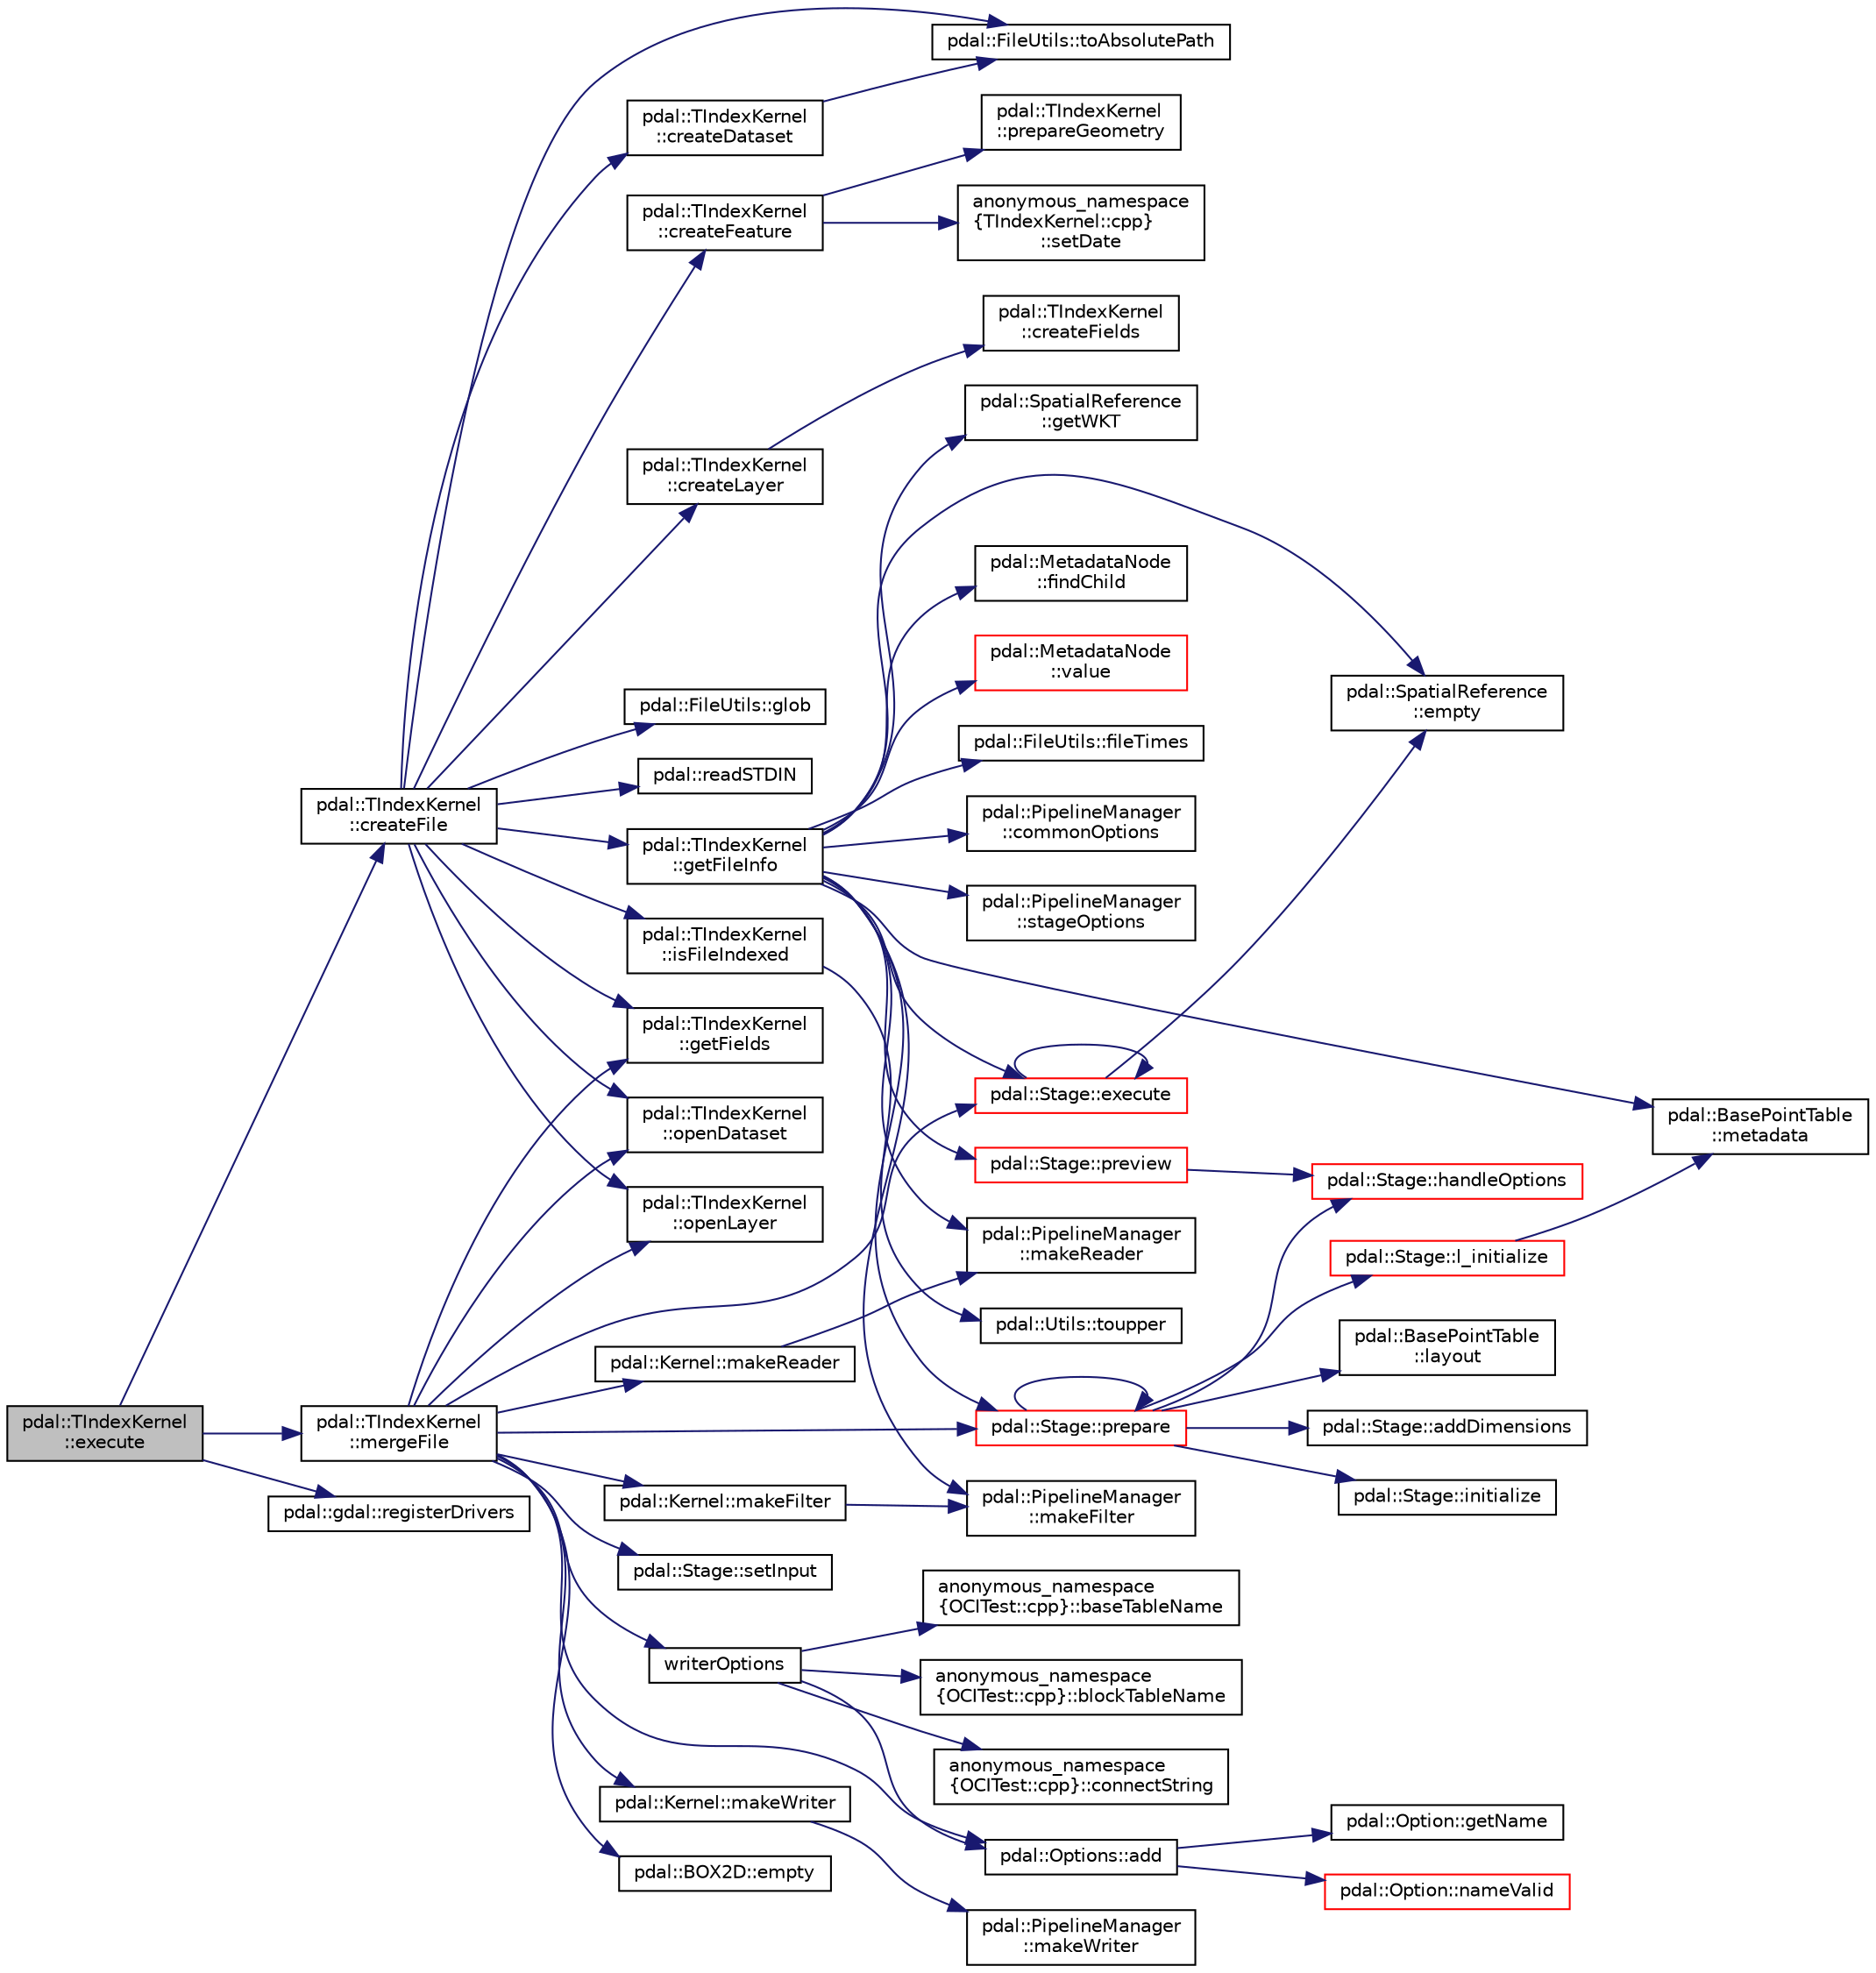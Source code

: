digraph "pdal::TIndexKernel::execute"
{
  edge [fontname="Helvetica",fontsize="10",labelfontname="Helvetica",labelfontsize="10"];
  node [fontname="Helvetica",fontsize="10",shape=record];
  rankdir="LR";
  Node1 [label="pdal::TIndexKernel\l::execute",height=0.2,width=0.4,color="black", fillcolor="grey75", style="filled", fontcolor="black"];
  Node1 -> Node2 [color="midnightblue",fontsize="10",style="solid",fontname="Helvetica"];
  Node2 [label="pdal::TIndexKernel\l::createFile",height=0.2,width=0.4,color="black", fillcolor="white", style="filled",URL="$classpdal_1_1TIndexKernel.html#a4b8641b118372c9dc004ff4ed105a91e"];
  Node2 -> Node3 [color="midnightblue",fontsize="10",style="solid",fontname="Helvetica"];
  Node3 [label="pdal::TIndexKernel\l::createDataset",height=0.2,width=0.4,color="black", fillcolor="white", style="filled",URL="$classpdal_1_1TIndexKernel.html#ae511de33f76a080bb05de2d55340e287"];
  Node3 -> Node4 [color="midnightblue",fontsize="10",style="solid",fontname="Helvetica"];
  Node4 [label="pdal::FileUtils::toAbsolutePath",height=0.2,width=0.4,color="black", fillcolor="white", style="filled",URL="$namespacepdal_1_1FileUtils.html#a538c47da3e98daa37d68b568ca849ac9"];
  Node2 -> Node5 [color="midnightblue",fontsize="10",style="solid",fontname="Helvetica"];
  Node5 [label="pdal::TIndexKernel\l::createFeature",height=0.2,width=0.4,color="black", fillcolor="white", style="filled",URL="$classpdal_1_1TIndexKernel.html#a537134537ce3d8768886338a6c1f0b64"];
  Node5 -> Node6 [color="midnightblue",fontsize="10",style="solid",fontname="Helvetica"];
  Node6 [label="pdal::TIndexKernel\l::prepareGeometry",height=0.2,width=0.4,color="black", fillcolor="white", style="filled",URL="$classpdal_1_1TIndexKernel.html#a2519b2bf9b62ae5de923bc3bf3616fac"];
  Node5 -> Node7 [color="midnightblue",fontsize="10",style="solid",fontname="Helvetica"];
  Node7 [label="anonymous_namespace\l\{TIndexKernel::cpp\}\l::setDate",height=0.2,width=0.4,color="black", fillcolor="white", style="filled",URL="$namespaceanonymous__namespace_02TIndexKernel_8cpp_03.html#aa5dcc5b0045f0c64e1d246244b6cf9b6"];
  Node2 -> Node8 [color="midnightblue",fontsize="10",style="solid",fontname="Helvetica"];
  Node8 [label="pdal::TIndexKernel\l::createLayer",height=0.2,width=0.4,color="black", fillcolor="white", style="filled",URL="$classpdal_1_1TIndexKernel.html#a0b4559abb0baee96c620f04a9921dc6a"];
  Node8 -> Node9 [color="midnightblue",fontsize="10",style="solid",fontname="Helvetica"];
  Node9 [label="pdal::TIndexKernel\l::createFields",height=0.2,width=0.4,color="black", fillcolor="white", style="filled",URL="$classpdal_1_1TIndexKernel.html#a15c3acd7d2e1e4ca0387e757c72ddfe9"];
  Node2 -> Node10 [color="midnightblue",fontsize="10",style="solid",fontname="Helvetica"];
  Node10 [label="pdal::TIndexKernel\l::getFields",height=0.2,width=0.4,color="black", fillcolor="white", style="filled",URL="$classpdal_1_1TIndexKernel.html#aaeaace4cf110644eefb2432a46a815b3"];
  Node2 -> Node11 [color="midnightblue",fontsize="10",style="solid",fontname="Helvetica"];
  Node11 [label="pdal::TIndexKernel\l::getFileInfo",height=0.2,width=0.4,color="black", fillcolor="white", style="filled",URL="$classpdal_1_1TIndexKernel.html#a496ad191832c2af610f60ae5ef00d1d0"];
  Node11 -> Node12 [color="midnightblue",fontsize="10",style="solid",fontname="Helvetica"];
  Node12 [label="pdal::PipelineManager\l::commonOptions",height=0.2,width=0.4,color="black", fillcolor="white", style="filled",URL="$classpdal_1_1PipelineManager.html#a14f9cd803fa196fece034ccc9838ce24"];
  Node11 -> Node13 [color="midnightblue",fontsize="10",style="solid",fontname="Helvetica"];
  Node13 [label="pdal::PipelineManager\l::stageOptions",height=0.2,width=0.4,color="black", fillcolor="white", style="filled",URL="$classpdal_1_1PipelineManager.html#ace2121baba26bb17c43438584e7d2db2"];
  Node11 -> Node14 [color="midnightblue",fontsize="10",style="solid",fontname="Helvetica"];
  Node14 [label="pdal::PipelineManager\l::makeReader",height=0.2,width=0.4,color="black", fillcolor="white", style="filled",URL="$classpdal_1_1PipelineManager.html#a1ed693ba560749af6f5a20e73474b09b"];
  Node11 -> Node15 [color="midnightblue",fontsize="10",style="solid",fontname="Helvetica"];
  Node15 [label="pdal::PipelineManager\l::makeFilter",height=0.2,width=0.4,color="black", fillcolor="white", style="filled",URL="$classpdal_1_1PipelineManager.html#a8626f2e57d8d35b4e5379f36a842ccbf"];
  Node11 -> Node16 [color="midnightblue",fontsize="10",style="solid",fontname="Helvetica"];
  Node16 [label="pdal::Stage::preview",height=0.2,width=0.4,color="red", fillcolor="white", style="filled",URL="$classpdal_1_1Stage.html#a25bb5ef4315f98fb88657876077ae7e4"];
  Node16 -> Node17 [color="midnightblue",fontsize="10",style="solid",fontname="Helvetica"];
  Node17 [label="pdal::Stage::handleOptions",height=0.2,width=0.4,color="red", fillcolor="white", style="filled",URL="$classpdal_1_1Stage.html#a75f17f9b67f48f6aab1d98aadefc4d5c"];
  Node11 -> Node18 [color="midnightblue",fontsize="10",style="solid",fontname="Helvetica"];
  Node18 [label="pdal::SpatialReference\l::empty",height=0.2,width=0.4,color="black", fillcolor="white", style="filled",URL="$classpdal_1_1SpatialReference.html#a48fa2f7e79ea172b62ad2e874ff01610"];
  Node11 -> Node19 [color="midnightblue",fontsize="10",style="solid",fontname="Helvetica"];
  Node19 [label="pdal::SpatialReference\l::getWKT",height=0.2,width=0.4,color="black", fillcolor="white", style="filled",URL="$classpdal_1_1SpatialReference.html#ad6242348b0fecc9662bec718d056ef39"];
  Node11 -> Node20 [color="midnightblue",fontsize="10",style="solid",fontname="Helvetica"];
  Node20 [label="pdal::Stage::prepare",height=0.2,width=0.4,color="red", fillcolor="white", style="filled",URL="$classpdal_1_1Stage.html#a4b9296a59f8852b3d08630f1086bfbea"];
  Node20 -> Node21 [color="midnightblue",fontsize="10",style="solid",fontname="Helvetica"];
  Node21 [label="pdal::Stage::addDimensions",height=0.2,width=0.4,color="black", fillcolor="white", style="filled",URL="$classpdal_1_1Stage.html#a7ec627c76e1c30fc53780bd81d08d4ad"];
  Node20 -> Node17 [color="midnightblue",fontsize="10",style="solid",fontname="Helvetica"];
  Node20 -> Node22 [color="midnightblue",fontsize="10",style="solid",fontname="Helvetica"];
  Node22 [label="pdal::Stage::initialize",height=0.2,width=0.4,color="black", fillcolor="white", style="filled",URL="$classpdal_1_1Stage.html#a5b422f842a6374b448439df99fe6e07e"];
  Node20 -> Node23 [color="midnightblue",fontsize="10",style="solid",fontname="Helvetica"];
  Node23 [label="pdal::Stage::l_initialize",height=0.2,width=0.4,color="red", fillcolor="white", style="filled",URL="$classpdal_1_1Stage.html#a6c85dfbf6a674dbc2eda76a79efada48"];
  Node23 -> Node24 [color="midnightblue",fontsize="10",style="solid",fontname="Helvetica"];
  Node24 [label="pdal::BasePointTable\l::metadata",height=0.2,width=0.4,color="black", fillcolor="white", style="filled",URL="$classpdal_1_1BasePointTable.html#a03429472e71e5dd323bc92319f4a9df6"];
  Node20 -> Node25 [color="midnightblue",fontsize="10",style="solid",fontname="Helvetica"];
  Node25 [label="pdal::BasePointTable\l::layout",height=0.2,width=0.4,color="black", fillcolor="white", style="filled",URL="$classpdal_1_1BasePointTable.html#a7e3a12a1f29e6cd10d8669ed3d07eb94"];
  Node20 -> Node20 [color="midnightblue",fontsize="10",style="solid",fontname="Helvetica"];
  Node11 -> Node26 [color="midnightblue",fontsize="10",style="solid",fontname="Helvetica"];
  Node26 [label="pdal::Stage::execute",height=0.2,width=0.4,color="red", fillcolor="white", style="filled",URL="$classpdal_1_1Stage.html#a1615c4aa5ec5e48f90d73f0e7a796935"];
  Node26 -> Node18 [color="midnightblue",fontsize="10",style="solid",fontname="Helvetica"];
  Node26 -> Node26 [color="midnightblue",fontsize="10",style="solid",fontname="Helvetica"];
  Node11 -> Node24 [color="midnightblue",fontsize="10",style="solid",fontname="Helvetica"];
  Node11 -> Node27 [color="midnightblue",fontsize="10",style="solid",fontname="Helvetica"];
  Node27 [label="pdal::MetadataNode\l::findChild",height=0.2,width=0.4,color="black", fillcolor="white", style="filled",URL="$classpdal_1_1MetadataNode.html#a0c52985f2bedf620aea438ab1bce0af6"];
  Node11 -> Node28 [color="midnightblue",fontsize="10",style="solid",fontname="Helvetica"];
  Node28 [label="pdal::MetadataNode\l::value",height=0.2,width=0.4,color="red", fillcolor="white", style="filled",URL="$classpdal_1_1MetadataNode.html#ab5c86ccff7ced090522b31cdc6c772b6"];
  Node11 -> Node29 [color="midnightblue",fontsize="10",style="solid",fontname="Helvetica"];
  Node29 [label="pdal::FileUtils::fileTimes",height=0.2,width=0.4,color="black", fillcolor="white", style="filled",URL="$namespacepdal_1_1FileUtils.html#a048c339cf27b437f7d0b371a2e81845b"];
  Node2 -> Node30 [color="midnightblue",fontsize="10",style="solid",fontname="Helvetica"];
  Node30 [label="pdal::FileUtils::glob",height=0.2,width=0.4,color="black", fillcolor="white", style="filled",URL="$namespacepdal_1_1FileUtils.html#ad3ecdcd953af7eed6e0286e3e45e1a97"];
  Node2 -> Node31 [color="midnightblue",fontsize="10",style="solid",fontname="Helvetica"];
  Node31 [label="pdal::TIndexKernel\l::isFileIndexed",height=0.2,width=0.4,color="black", fillcolor="white", style="filled",URL="$classpdal_1_1TIndexKernel.html#ac05b061cc0d95c3cc91be3a29dae96c2"];
  Node31 -> Node32 [color="midnightblue",fontsize="10",style="solid",fontname="Helvetica"];
  Node32 [label="pdal::Utils::toupper",height=0.2,width=0.4,color="black", fillcolor="white", style="filled",URL="$namespacepdal_1_1Utils.html#a28e3e2faff94b20f9908e77bc54ed983"];
  Node2 -> Node33 [color="midnightblue",fontsize="10",style="solid",fontname="Helvetica"];
  Node33 [label="pdal::TIndexKernel\l::openDataset",height=0.2,width=0.4,color="black", fillcolor="white", style="filled",URL="$classpdal_1_1TIndexKernel.html#a22f3540d63e2f591dedc76af1b7fe6cc"];
  Node2 -> Node34 [color="midnightblue",fontsize="10",style="solid",fontname="Helvetica"];
  Node34 [label="pdal::TIndexKernel\l::openLayer",height=0.2,width=0.4,color="black", fillcolor="white", style="filled",URL="$classpdal_1_1TIndexKernel.html#aed7d1fa3c7e4fe5777a2575ed4b85e04"];
  Node2 -> Node35 [color="midnightblue",fontsize="10",style="solid",fontname="Helvetica"];
  Node35 [label="pdal::readSTDIN",height=0.2,width=0.4,color="black", fillcolor="white", style="filled",URL="$namespacepdal.html#a9b41db52318a951a7cf40d4f268088e9"];
  Node2 -> Node4 [color="midnightblue",fontsize="10",style="solid",fontname="Helvetica"];
  Node1 -> Node36 [color="midnightblue",fontsize="10",style="solid",fontname="Helvetica"];
  Node36 [label="pdal::TIndexKernel\l::mergeFile",height=0.2,width=0.4,color="black", fillcolor="white", style="filled",URL="$classpdal_1_1TIndexKernel.html#a260c46e9fc8a9e5dddd395c93422dfa6"];
  Node36 -> Node33 [color="midnightblue",fontsize="10",style="solid",fontname="Helvetica"];
  Node36 -> Node34 [color="midnightblue",fontsize="10",style="solid",fontname="Helvetica"];
  Node36 -> Node10 [color="midnightblue",fontsize="10",style="solid",fontname="Helvetica"];
  Node36 -> Node37 [color="midnightblue",fontsize="10",style="solid",fontname="Helvetica"];
  Node37 [label="pdal::BOX2D::empty",height=0.2,width=0.4,color="black", fillcolor="white", style="filled",URL="$classpdal_1_1BOX2D.html#aec5fae5f73a34a1d4248d596cad77755"];
  Node36 -> Node38 [color="midnightblue",fontsize="10",style="solid",fontname="Helvetica"];
  Node38 [label="pdal::Options::add",height=0.2,width=0.4,color="black", fillcolor="white", style="filled",URL="$classpdal_1_1Options.html#a30826da39f9c4716412141eeeb719032"];
  Node38 -> Node39 [color="midnightblue",fontsize="10",style="solid",fontname="Helvetica"];
  Node39 [label="pdal::Option::getName",height=0.2,width=0.4,color="black", fillcolor="white", style="filled",URL="$classpdal_1_1Option.html#ad2b7a736742fb343e421fa326ef45c23"];
  Node38 -> Node40 [color="midnightblue",fontsize="10",style="solid",fontname="Helvetica"];
  Node40 [label="pdal::Option::nameValid",height=0.2,width=0.4,color="red", fillcolor="white", style="filled",URL="$classpdal_1_1Option.html#aef4422b88464a9cad83b3c11bf1f8cdd"];
  Node36 -> Node41 [color="midnightblue",fontsize="10",style="solid",fontname="Helvetica"];
  Node41 [label="pdal::Kernel::makeFilter",height=0.2,width=0.4,color="black", fillcolor="white", style="filled",URL="$classpdal_1_1Kernel.html#acd6973d1bdac9c16cedfaa19594b860b"];
  Node41 -> Node15 [color="midnightblue",fontsize="10",style="solid",fontname="Helvetica"];
  Node36 -> Node42 [color="midnightblue",fontsize="10",style="solid",fontname="Helvetica"];
  Node42 [label="pdal::Kernel::makeReader",height=0.2,width=0.4,color="black", fillcolor="white", style="filled",URL="$classpdal_1_1Kernel.html#a96467a73a6f109cf7c04275a4bd76aa8"];
  Node42 -> Node14 [color="midnightblue",fontsize="10",style="solid",fontname="Helvetica"];
  Node36 -> Node43 [color="midnightblue",fontsize="10",style="solid",fontname="Helvetica"];
  Node43 [label="pdal::Stage::setInput",height=0.2,width=0.4,color="black", fillcolor="white", style="filled",URL="$classpdal_1_1Stage.html#abfd87d459bea04a919aace286b2e377e"];
  Node36 -> Node44 [color="midnightblue",fontsize="10",style="solid",fontname="Helvetica"];
  Node44 [label="writerOptions",height=0.2,width=0.4,color="black", fillcolor="white", style="filled",URL="$OCITest_8cpp.html#a2895bbda54dda93a0d4b7e0947874134"];
  Node44 -> Node38 [color="midnightblue",fontsize="10",style="solid",fontname="Helvetica"];
  Node44 -> Node45 [color="midnightblue",fontsize="10",style="solid",fontname="Helvetica"];
  Node45 [label="anonymous_namespace\l\{OCITest::cpp\}::baseTableName",height=0.2,width=0.4,color="black", fillcolor="white", style="filled",URL="$namespaceanonymous__namespace_02OCITest_8cpp_03.html#a1380dded253231dc713e62e8ff93c442"];
  Node44 -> Node46 [color="midnightblue",fontsize="10",style="solid",fontname="Helvetica"];
  Node46 [label="anonymous_namespace\l\{OCITest::cpp\}::blockTableName",height=0.2,width=0.4,color="black", fillcolor="white", style="filled",URL="$namespaceanonymous__namespace_02OCITest_8cpp_03.html#a157eaa1497d3aed10470f2c1b9571b6e"];
  Node44 -> Node47 [color="midnightblue",fontsize="10",style="solid",fontname="Helvetica"];
  Node47 [label="anonymous_namespace\l\{OCITest::cpp\}::connectString",height=0.2,width=0.4,color="black", fillcolor="white", style="filled",URL="$namespaceanonymous__namespace_02OCITest_8cpp_03.html#a16b0d908e41f34b0693fc46ce9c44aef"];
  Node36 -> Node48 [color="midnightblue",fontsize="10",style="solid",fontname="Helvetica"];
  Node48 [label="pdal::Kernel::makeWriter",height=0.2,width=0.4,color="black", fillcolor="white", style="filled",URL="$classpdal_1_1Kernel.html#a5095d9efbd0f2b755e851179b8a0f658"];
  Node48 -> Node49 [color="midnightblue",fontsize="10",style="solid",fontname="Helvetica"];
  Node49 [label="pdal::PipelineManager\l::makeWriter",height=0.2,width=0.4,color="black", fillcolor="white", style="filled",URL="$classpdal_1_1PipelineManager.html#a5d818c00afd49f76e4284474fc0f4f3f"];
  Node36 -> Node20 [color="midnightblue",fontsize="10",style="solid",fontname="Helvetica"];
  Node36 -> Node26 [color="midnightblue",fontsize="10",style="solid",fontname="Helvetica"];
  Node1 -> Node50 [color="midnightblue",fontsize="10",style="solid",fontname="Helvetica"];
  Node50 [label="pdal::gdal::registerDrivers",height=0.2,width=0.4,color="black", fillcolor="white", style="filled",URL="$namespacepdal_1_1gdal.html#a35a1ae3b5fe64517230477135fae8569"];
}
